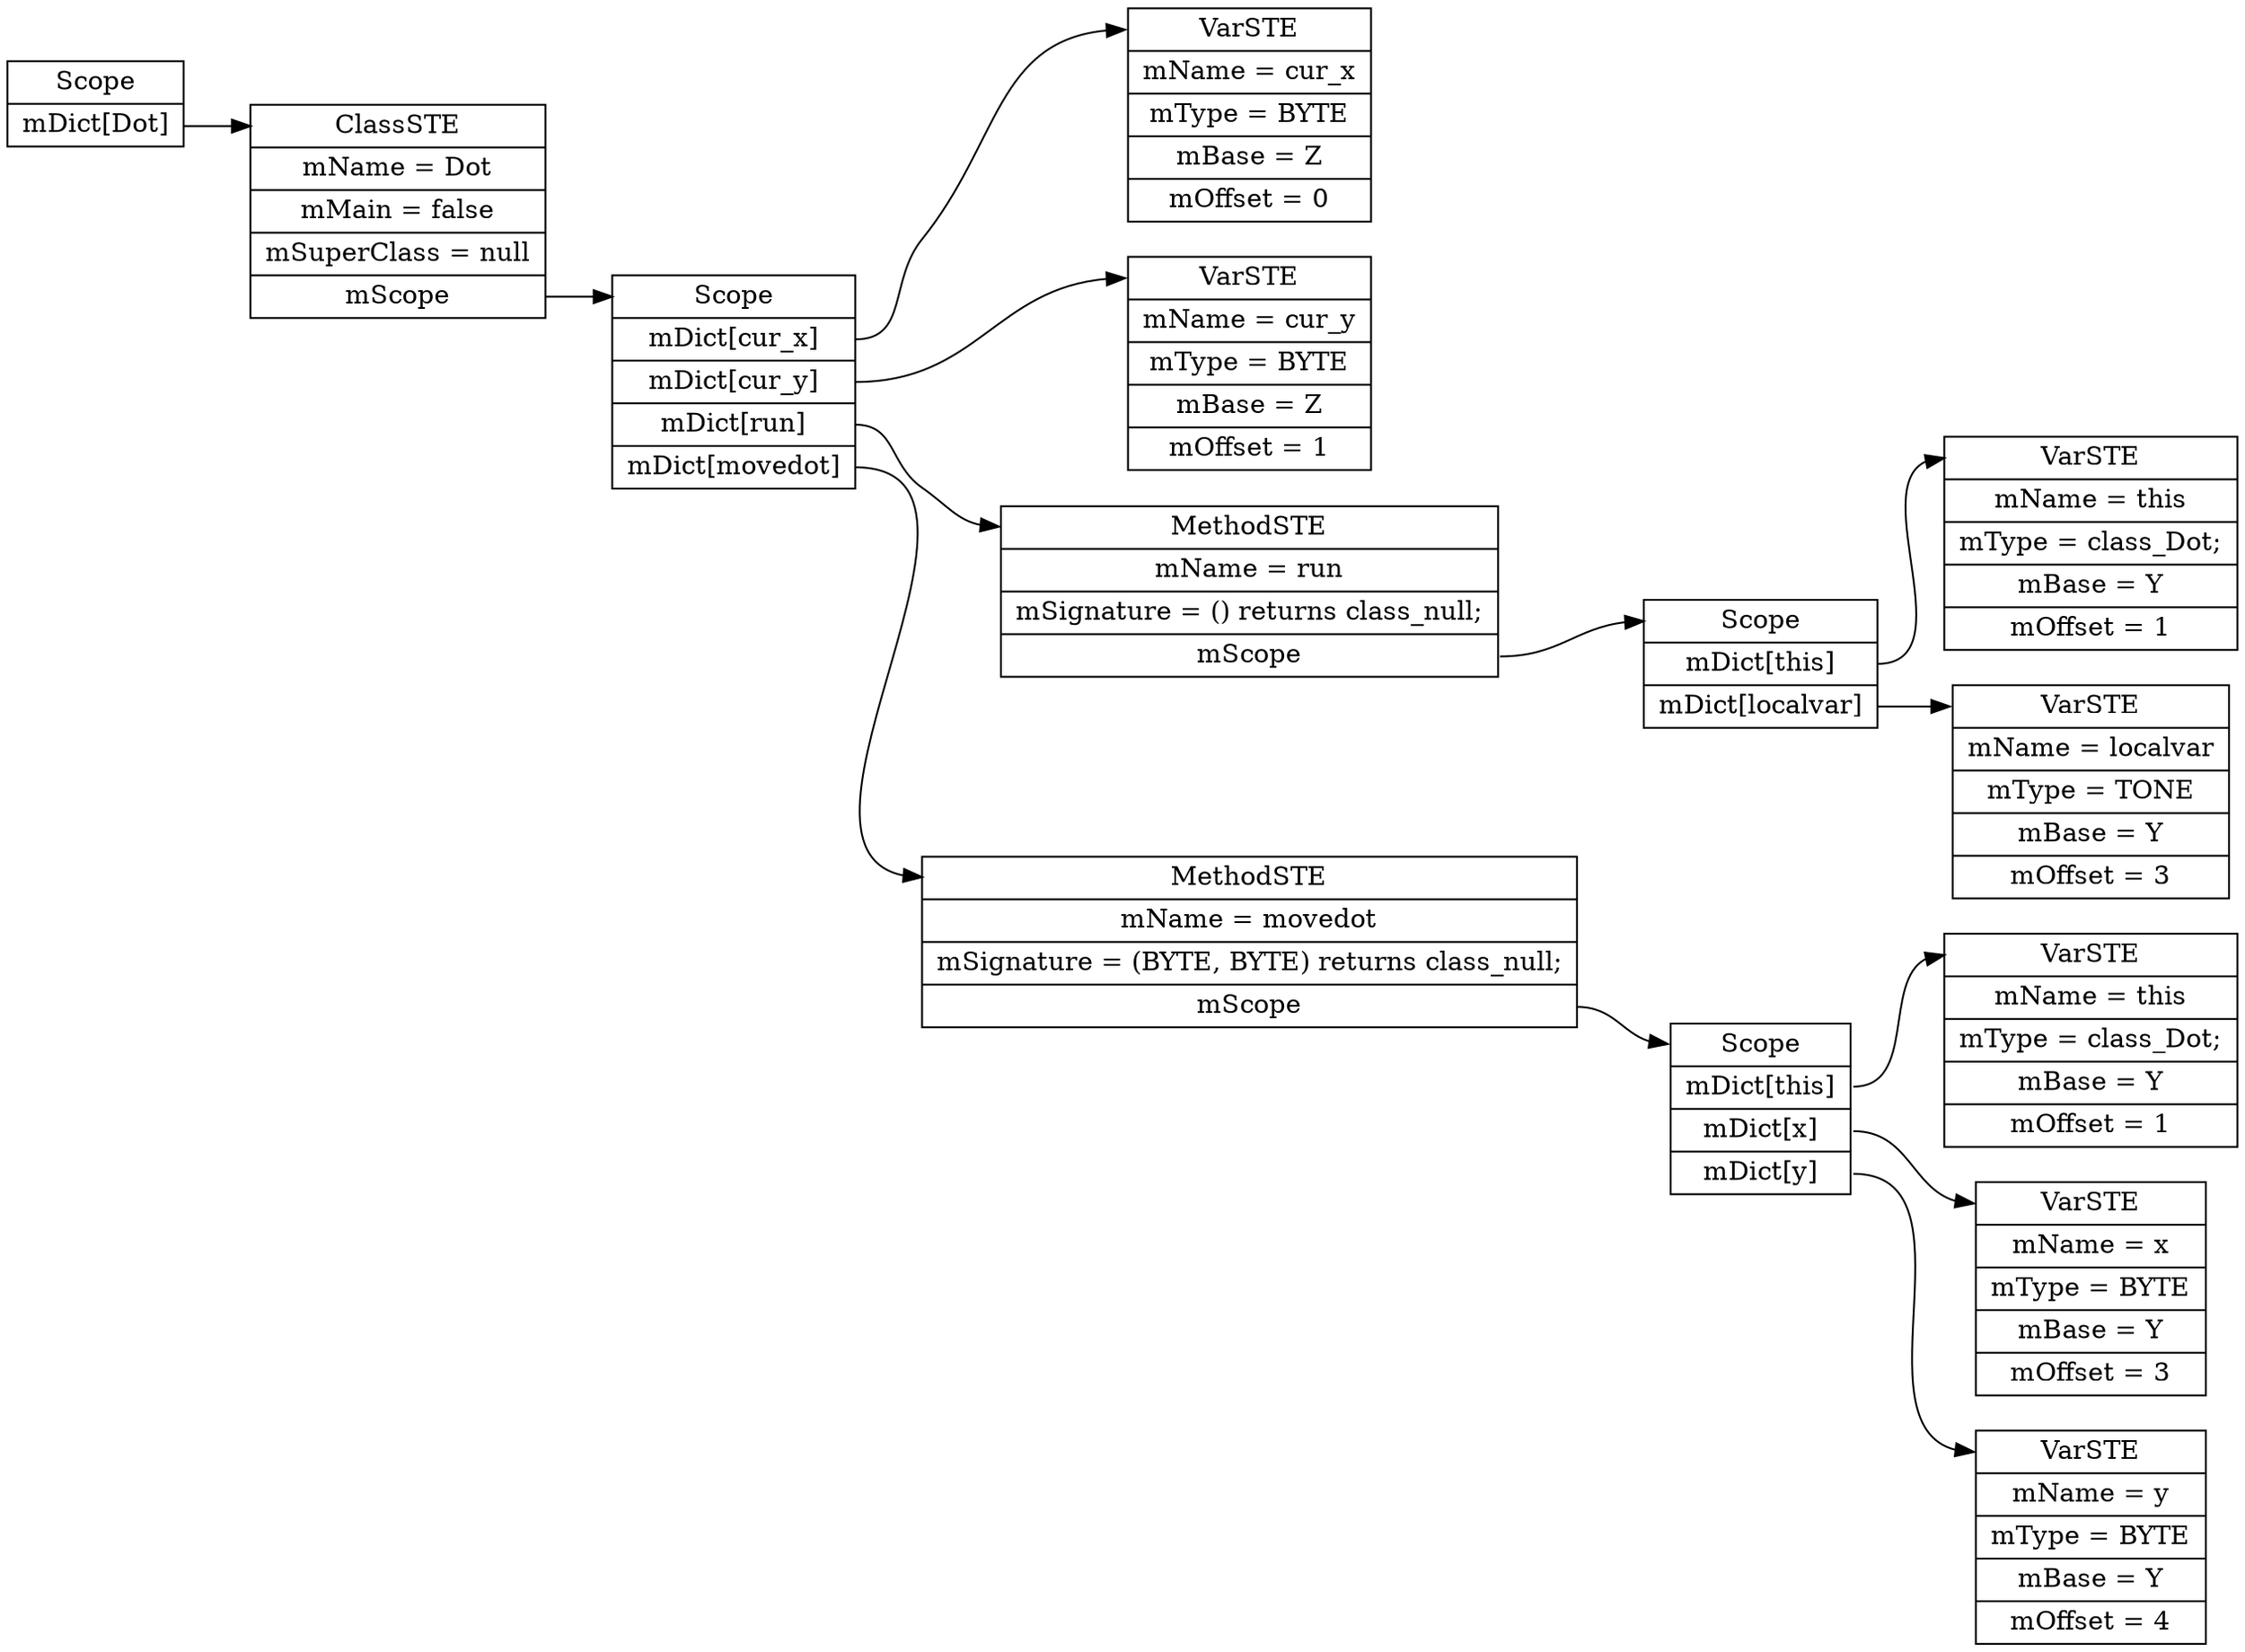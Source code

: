 digraph SymTable {
	graph [rankdir="LR"];
	node [shape=record];
	0 [label=" <f0> Scope | <f1> mDict\[Dot\] "];
	0:<f1> -> 1:<f0>;
	1 [label=" <f0> ClassSTE | <f1> mName = Dot| <f2> mMain = false| <f3> mSuperClass = null| <f4> mScope "];
	1:<f4> -> 2:<f0>;
	2 [label=" <f0> Scope | <f1> mDict\[cur_x\] | <f2> mDict\[cur_y\] | <f3> mDict\[run\] | <f4> mDict\[movedot\] "];
	2:<f1> -> 3:<f0>;
	3 [label=" <f0> VarSTE | <f1> mName = cur_x| <f2> mType = BYTE| <f3> mBase = Z| <f4> mOffset = 0"];
	2:<f2> -> 4:<f0>;
	4 [label=" <f0> VarSTE | <f1> mName = cur_y| <f2> mType = BYTE| <f3> mBase = Z| <f4> mOffset = 1"];
	2:<f3> -> 5:<f0>;
	5 [label=" <f0> MethodSTE | <f1> mName = run| <f2> mSignature = () returns class_null;| <f3> mScope "];
	5:<f3> -> 6:<f0>;
	6 [label=" <f0> Scope | <f1> mDict\[this\] | <f2> mDict\[localvar\] "];
	6:<f1> -> 7:<f0>;
	7 [label=" <f0> VarSTE | <f1> mName = this| <f2> mType = class_Dot;| <f3> mBase = Y| <f4> mOffset = 1"];
	6:<f2> -> 8:<f0>;
	8 [label=" <f0> VarSTE | <f1> mName = localvar| <f2> mType = TONE| <f3> mBase = Y| <f4> mOffset = 3"];
	2:<f4> -> 9:<f0>;
	9 [label=" <f0> MethodSTE | <f1> mName = movedot| <f2> mSignature = (BYTE, BYTE) returns class_null;| <f3> mScope "];
	9:<f3> -> 10:<f0>;
	10 [label=" <f0> Scope | <f1> mDict\[this\] | <f2> mDict\[x\] | <f3> mDict\[y\] "];
	10:<f1> -> 11:<f0>;
	11 [label=" <f0> VarSTE | <f1> mName = this| <f2> mType = class_Dot;| <f3> mBase = Y| <f4> mOffset = 1"];
	10:<f2> -> 12:<f0>;
	12 [label=" <f0> VarSTE | <f1> mName = x| <f2> mType = BYTE| <f3> mBase = Y| <f4> mOffset = 3"];
	10:<f3> -> 13:<f0>;
	13 [label=" <f0> VarSTE | <f1> mName = y| <f2> mType = BYTE| <f3> mBase = Y| <f4> mOffset = 4"];
}
